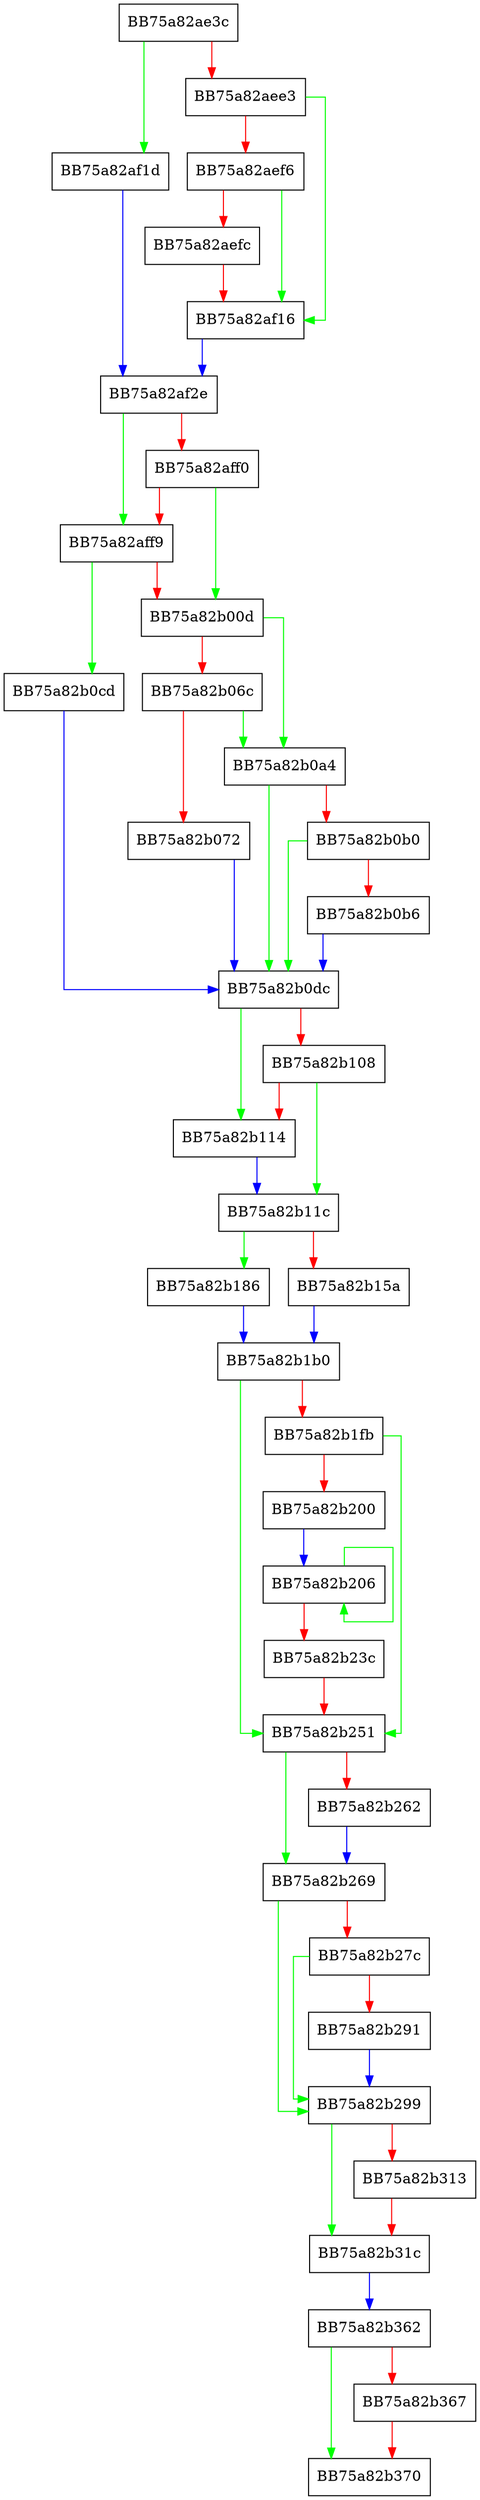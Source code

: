 digraph NotifyServiceOfASRViolation {
  node [shape="box"];
  graph [splines=ortho];
  BB75a82ae3c -> BB75a82af1d [color="green"];
  BB75a82ae3c -> BB75a82aee3 [color="red"];
  BB75a82aee3 -> BB75a82af16 [color="green"];
  BB75a82aee3 -> BB75a82aef6 [color="red"];
  BB75a82aef6 -> BB75a82af16 [color="green"];
  BB75a82aef6 -> BB75a82aefc [color="red"];
  BB75a82aefc -> BB75a82af16 [color="red"];
  BB75a82af16 -> BB75a82af2e [color="blue"];
  BB75a82af1d -> BB75a82af2e [color="blue"];
  BB75a82af2e -> BB75a82aff9 [color="green"];
  BB75a82af2e -> BB75a82aff0 [color="red"];
  BB75a82aff0 -> BB75a82b00d [color="green"];
  BB75a82aff0 -> BB75a82aff9 [color="red"];
  BB75a82aff9 -> BB75a82b0cd [color="green"];
  BB75a82aff9 -> BB75a82b00d [color="red"];
  BB75a82b00d -> BB75a82b0a4 [color="green"];
  BB75a82b00d -> BB75a82b06c [color="red"];
  BB75a82b06c -> BB75a82b0a4 [color="green"];
  BB75a82b06c -> BB75a82b072 [color="red"];
  BB75a82b072 -> BB75a82b0dc [color="blue"];
  BB75a82b0a4 -> BB75a82b0dc [color="green"];
  BB75a82b0a4 -> BB75a82b0b0 [color="red"];
  BB75a82b0b0 -> BB75a82b0dc [color="green"];
  BB75a82b0b0 -> BB75a82b0b6 [color="red"];
  BB75a82b0b6 -> BB75a82b0dc [color="blue"];
  BB75a82b0cd -> BB75a82b0dc [color="blue"];
  BB75a82b0dc -> BB75a82b114 [color="green"];
  BB75a82b0dc -> BB75a82b108 [color="red"];
  BB75a82b108 -> BB75a82b11c [color="green"];
  BB75a82b108 -> BB75a82b114 [color="red"];
  BB75a82b114 -> BB75a82b11c [color="blue"];
  BB75a82b11c -> BB75a82b186 [color="green"];
  BB75a82b11c -> BB75a82b15a [color="red"];
  BB75a82b15a -> BB75a82b1b0 [color="blue"];
  BB75a82b186 -> BB75a82b1b0 [color="blue"];
  BB75a82b1b0 -> BB75a82b251 [color="green"];
  BB75a82b1b0 -> BB75a82b1fb [color="red"];
  BB75a82b1fb -> BB75a82b251 [color="green"];
  BB75a82b1fb -> BB75a82b200 [color="red"];
  BB75a82b200 -> BB75a82b206 [color="blue"];
  BB75a82b206 -> BB75a82b206 [color="green"];
  BB75a82b206 -> BB75a82b23c [color="red"];
  BB75a82b23c -> BB75a82b251 [color="red"];
  BB75a82b251 -> BB75a82b269 [color="green"];
  BB75a82b251 -> BB75a82b262 [color="red"];
  BB75a82b262 -> BB75a82b269 [color="blue"];
  BB75a82b269 -> BB75a82b299 [color="green"];
  BB75a82b269 -> BB75a82b27c [color="red"];
  BB75a82b27c -> BB75a82b299 [color="green"];
  BB75a82b27c -> BB75a82b291 [color="red"];
  BB75a82b291 -> BB75a82b299 [color="blue"];
  BB75a82b299 -> BB75a82b31c [color="green"];
  BB75a82b299 -> BB75a82b313 [color="red"];
  BB75a82b313 -> BB75a82b31c [color="red"];
  BB75a82b31c -> BB75a82b362 [color="blue"];
  BB75a82b362 -> BB75a82b370 [color="green"];
  BB75a82b362 -> BB75a82b367 [color="red"];
  BB75a82b367 -> BB75a82b370 [color="red"];
}